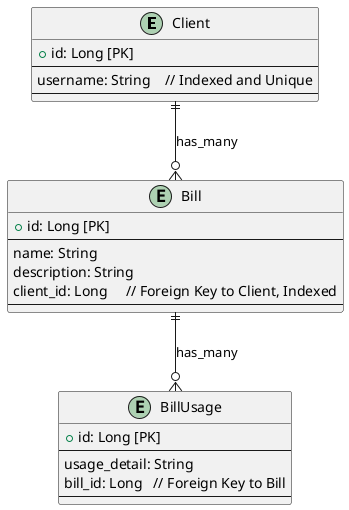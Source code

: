 @startuml

entity "Client" as client {
    + id: Long [PK]
    --
    username: String    // Indexed and Unique
    --
}

entity "Bill" as bill {
    + id: Long [PK]
    --
    name: String
    description: String
    client_id: Long     // Foreign Key to Client, Indexed
    --
}

entity "BillUsage" as bill_usage {
    + id: Long [PK]
    --
    usage_detail: String
    bill_id: Long   // Foreign Key to Bill
    --
}

client ||--o{ bill: "has_many"
bill ||--o{ bill_usage: "has_many"

@enduml
